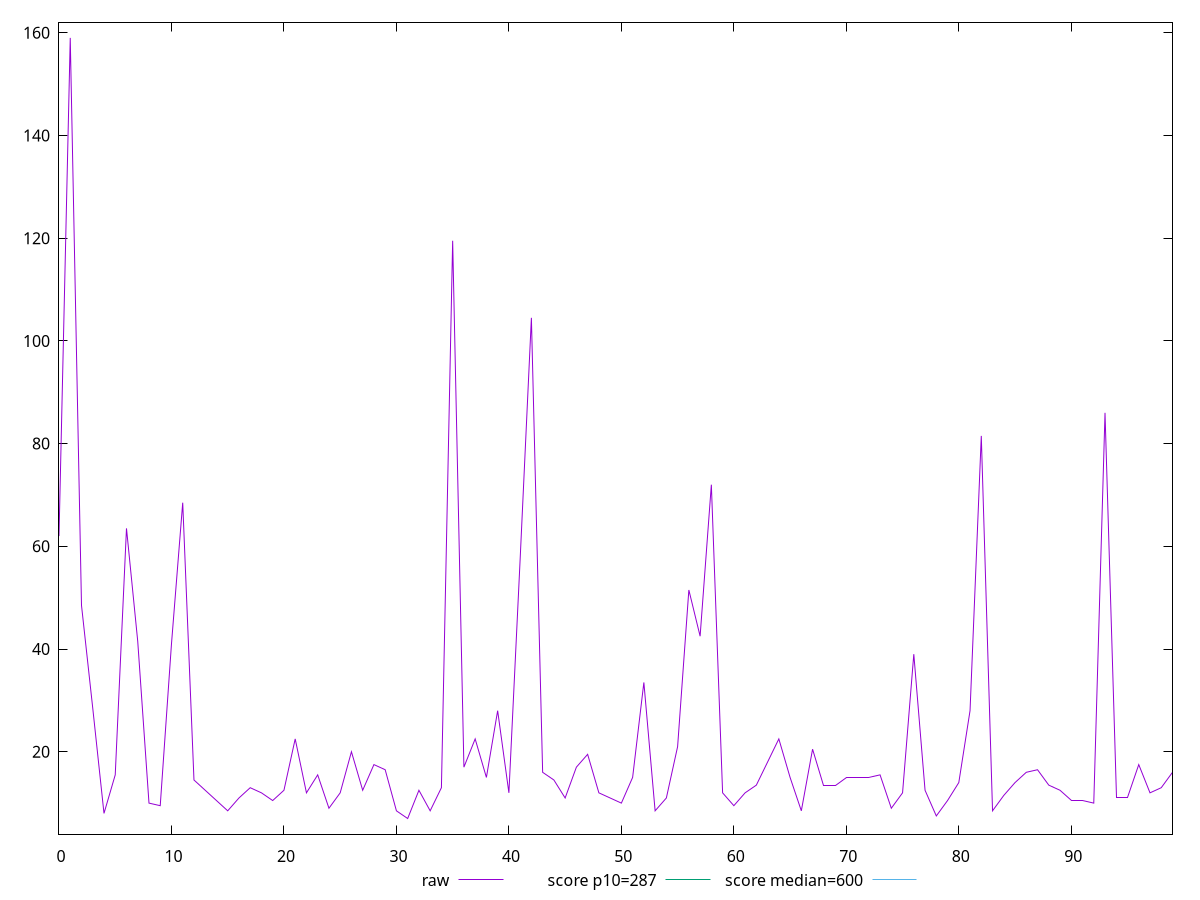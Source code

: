 reset

$raw <<EOF
0 62
1 159
2 48.5
3 28.499999999999773
4 8
5 15.5
6 63.5
7 41.5
8 10
9 9.5
10 41
11 68.5
12 14.5
13 12.5
14 10.5
15 8.5
16 11
17 13
18 12
19 10.5
20 12.5
21 22.5
22 12
23 15.5
24 9
25 12
26 20
27 12.5
28 17.5
29 16.5
30 8.5
31 7
32 12.5
33 8.5
34 13
35 119.5
36 17
37 22.5
38 15
39 28
40 12
41 57.5
42 104.5
43 16
44 14.5
45 11
46 17
47 19.5
48 12
49 11
50 10
51 15
52 33.5
53 8.5
54 11
55 21
56 51.5
57 42.5
58 72
59 12
60 9.5
61 12
62 13.5
63 18
64 22.5
65 15
66 8.5
67 20.5
68 13.5
69 13.5
70 15
71 15
72 15
73 15.5
74 9
75 12
76 38.99999999999977
77 12.5
78 7.5
79 10.5
80 14
81 28
82 81.49999999999977
83 8.5
84 11.5
85 14
86 16
87 16.5
88 13.5
89 12.5
90 10.5
91 10.5
92 10
93 86
94 11
95 11
96 17.5
97 12
98 13
99 16
EOF

set key outside below
set xrange [0:99]
set yrange [3.96:162.04]
set trange [3.96:162.04]
set terminal svg size 640, 500 enhanced background rgb 'white'
set output "report_00019_2021-02-10T18-14-37.922Z//total-blocking-time/samples/pages+cached+noadtech/raw/values.svg"

plot $raw title "raw" with line, \
     287 title "score p10=287", \
     600 title "score median=600"

reset
